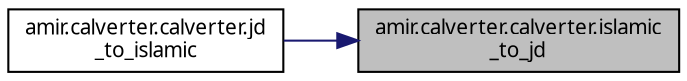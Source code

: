 digraph "amir.calverter.calverter.islamic_to_jd"
{
 // LATEX_PDF_SIZE
  edge [fontname="FreeSans.ttf",fontsize="10",labelfontname="FreeSans.ttf",labelfontsize="10"];
  node [fontname="FreeSans.ttf",fontsize="10",shape=record];
  rankdir="RL";
  Node1 [label="amir.calverter.calverter.islamic\l_to_jd",height=0.2,width=0.4,color="black", fillcolor="grey75", style="filled", fontcolor="black",tooltip=" "];
  Node1 -> Node2 [dir="back",color="midnightblue",fontsize="10",style="solid",fontname="FreeSans.ttf"];
  Node2 [label="amir.calverter.calverter.jd\l_to_islamic",height=0.2,width=0.4,color="black", fillcolor="white", style="filled",URL="$classamir_1_1calverter_1_1calverter.html#aa6250f39f01a82c1738d212cd211050a",tooltip=" "];
}
